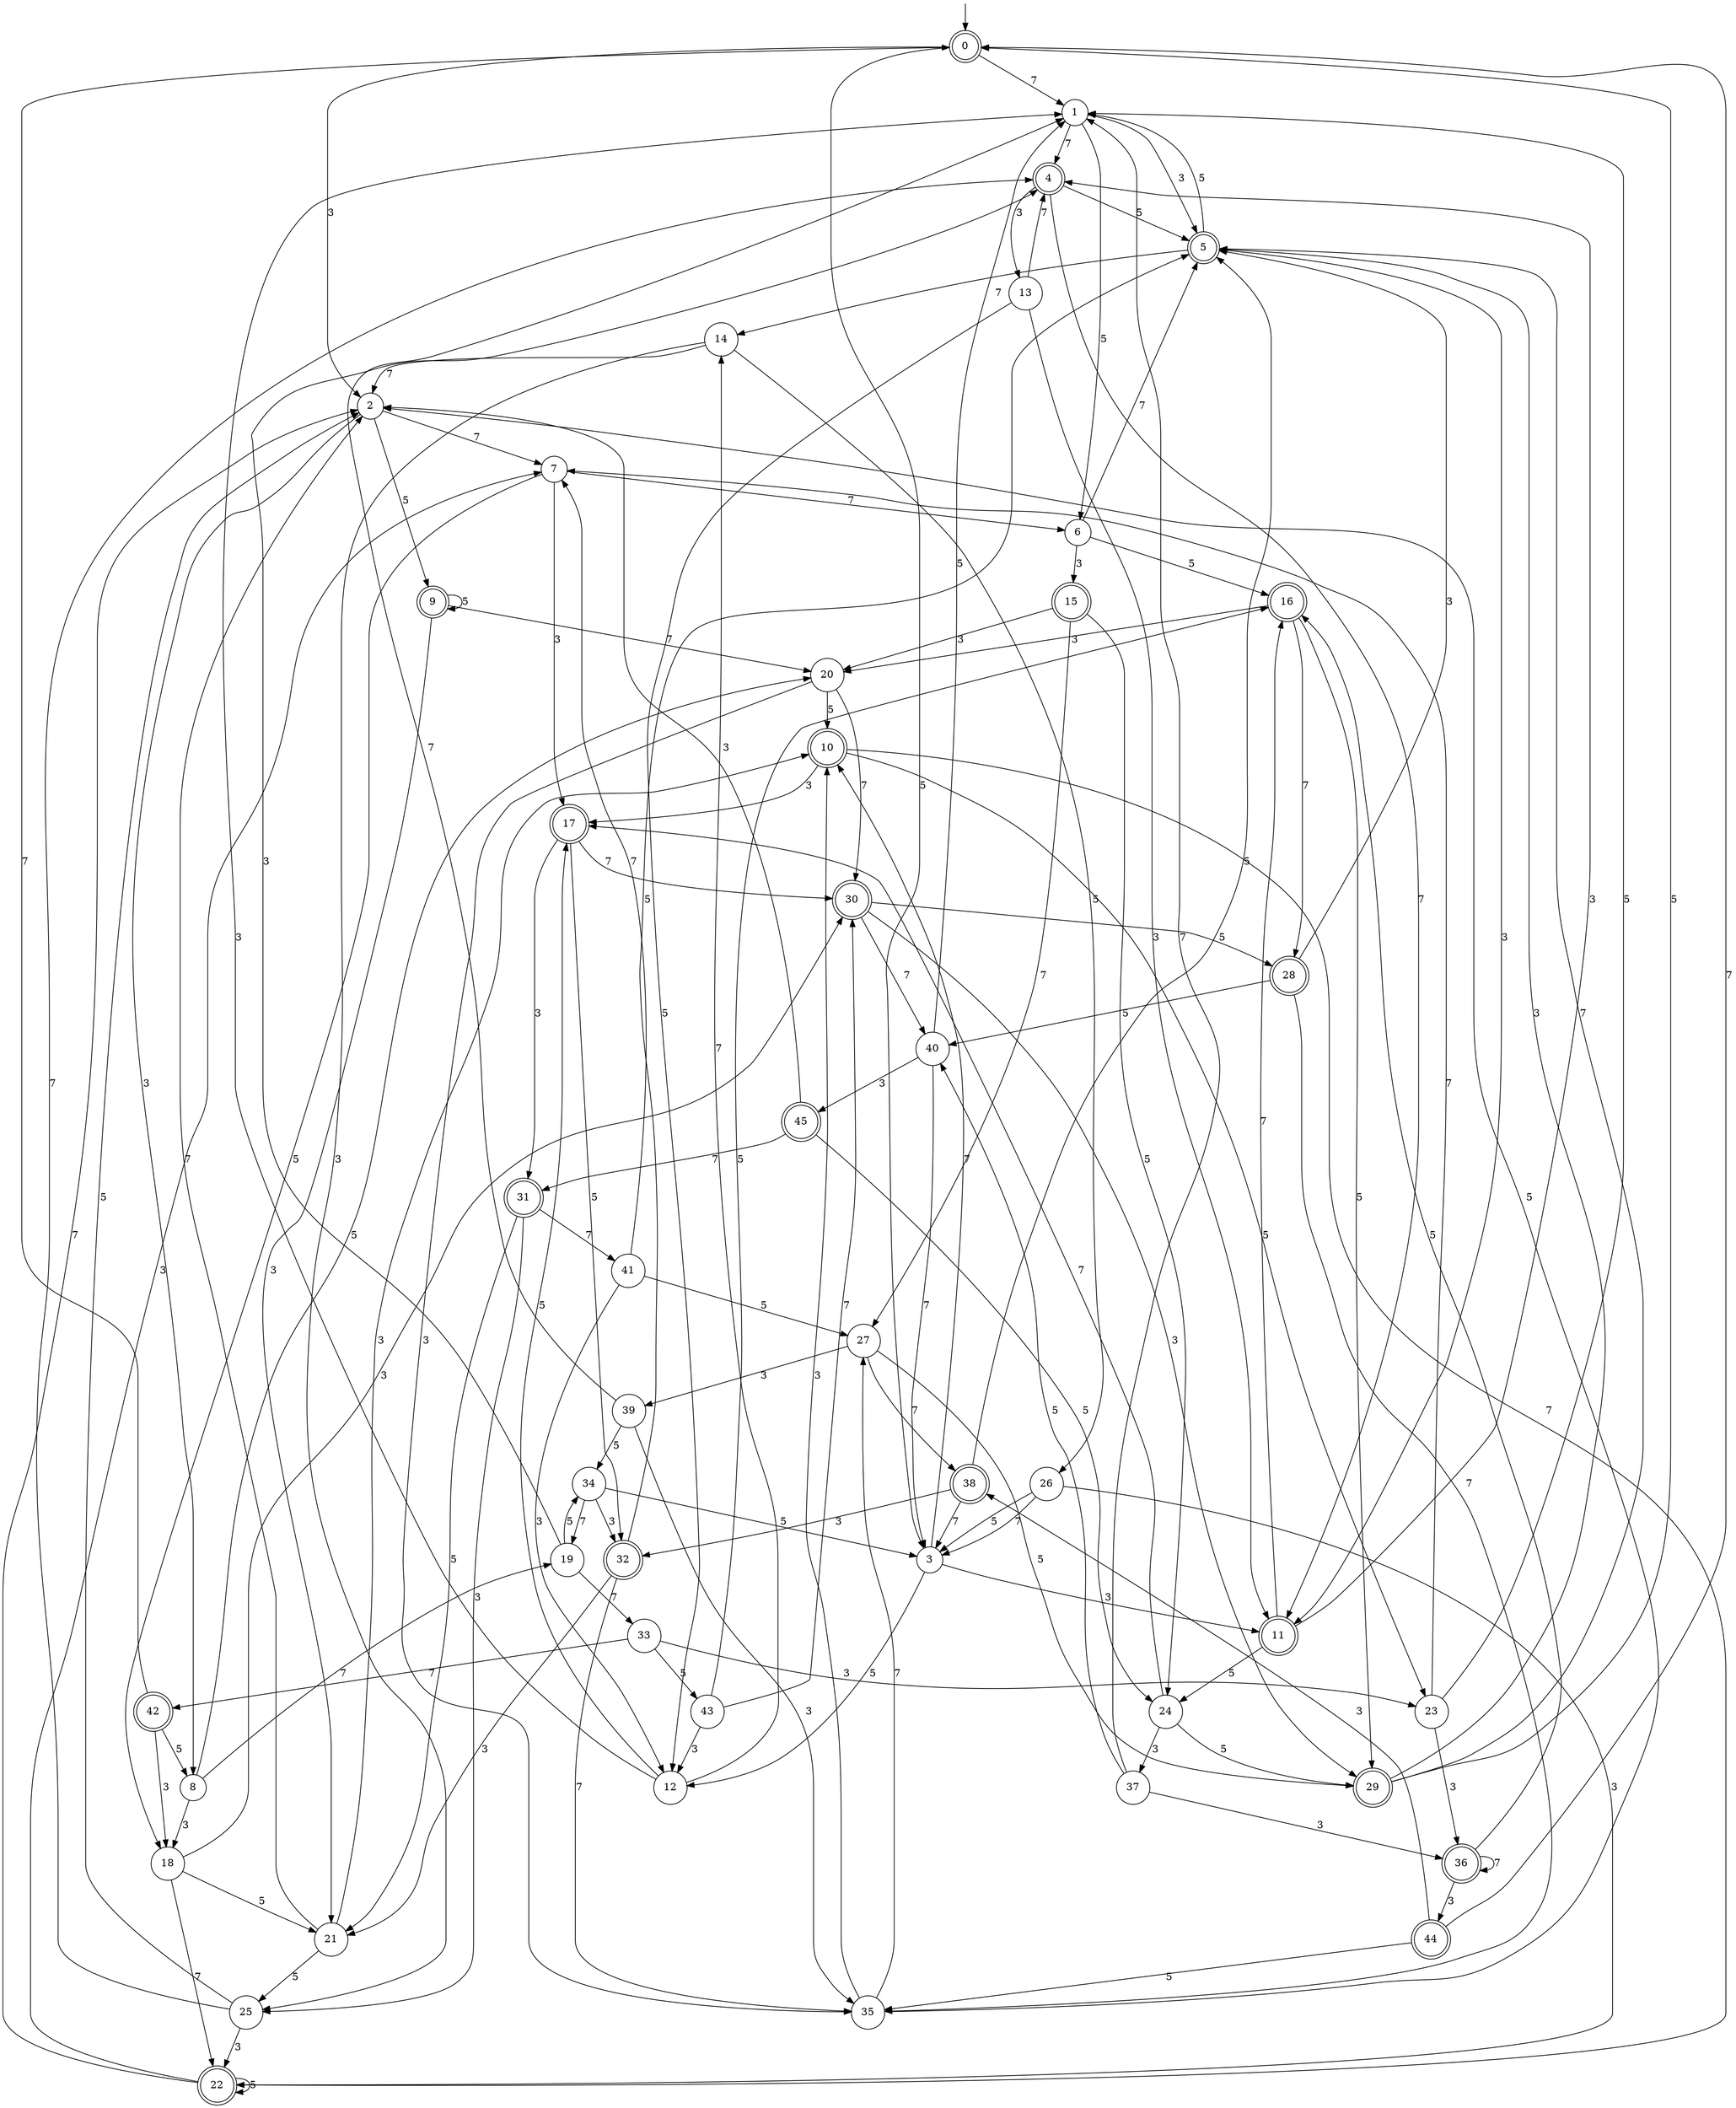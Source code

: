 digraph g {

	s0 [shape="doublecircle" label="0"];
	s1 [shape="circle" label="1"];
	s2 [shape="circle" label="2"];
	s3 [shape="circle" label="3"];
	s4 [shape="doublecircle" label="4"];
	s5 [shape="doublecircle" label="5"];
	s6 [shape="circle" label="6"];
	s7 [shape="circle" label="7"];
	s8 [shape="circle" label="8"];
	s9 [shape="doublecircle" label="9"];
	s10 [shape="doublecircle" label="10"];
	s11 [shape="doublecircle" label="11"];
	s12 [shape="circle" label="12"];
	s13 [shape="circle" label="13"];
	s14 [shape="circle" label="14"];
	s15 [shape="doublecircle" label="15"];
	s16 [shape="doublecircle" label="16"];
	s17 [shape="doublecircle" label="17"];
	s18 [shape="circle" label="18"];
	s19 [shape="circle" label="19"];
	s20 [shape="circle" label="20"];
	s21 [shape="circle" label="21"];
	s22 [shape="doublecircle" label="22"];
	s23 [shape="circle" label="23"];
	s24 [shape="circle" label="24"];
	s25 [shape="circle" label="25"];
	s26 [shape="circle" label="26"];
	s27 [shape="circle" label="27"];
	s28 [shape="doublecircle" label="28"];
	s29 [shape="doublecircle" label="29"];
	s30 [shape="doublecircle" label="30"];
	s31 [shape="doublecircle" label="31"];
	s32 [shape="doublecircle" label="32"];
	s33 [shape="circle" label="33"];
	s34 [shape="circle" label="34"];
	s35 [shape="circle" label="35"];
	s36 [shape="doublecircle" label="36"];
	s37 [shape="circle" label="37"];
	s38 [shape="doublecircle" label="38"];
	s39 [shape="circle" label="39"];
	s40 [shape="circle" label="40"];
	s41 [shape="circle" label="41"];
	s42 [shape="doublecircle" label="42"];
	s43 [shape="circle" label="43"];
	s44 [shape="doublecircle" label="44"];
	s45 [shape="doublecircle" label="45"];
	s0 -> s1 [label="7"];
	s0 -> s2 [label="3"];
	s0 -> s3 [label="5"];
	s1 -> s4 [label="7"];
	s1 -> s5 [label="3"];
	s1 -> s6 [label="5"];
	s2 -> s7 [label="7"];
	s2 -> s8 [label="3"];
	s2 -> s9 [label="5"];
	s3 -> s10 [label="7"];
	s3 -> s11 [label="3"];
	s3 -> s12 [label="5"];
	s4 -> s11 [label="7"];
	s4 -> s13 [label="3"];
	s4 -> s5 [label="5"];
	s5 -> s14 [label="7"];
	s5 -> s11 [label="3"];
	s5 -> s1 [label="5"];
	s6 -> s5 [label="7"];
	s6 -> s15 [label="3"];
	s6 -> s16 [label="5"];
	s7 -> s6 [label="7"];
	s7 -> s17 [label="3"];
	s7 -> s18 [label="5"];
	s8 -> s19 [label="7"];
	s8 -> s18 [label="3"];
	s8 -> s20 [label="5"];
	s9 -> s20 [label="7"];
	s9 -> s21 [label="3"];
	s9 -> s9 [label="5"];
	s10 -> s22 [label="7"];
	s10 -> s17 [label="3"];
	s10 -> s23 [label="5"];
	s11 -> s16 [label="7"];
	s11 -> s4 [label="3"];
	s11 -> s24 [label="5"];
	s12 -> s14 [label="7"];
	s12 -> s1 [label="3"];
	s12 -> s17 [label="5"];
	s13 -> s4 [label="7"];
	s13 -> s11 [label="3"];
	s13 -> s12 [label="5"];
	s14 -> s2 [label="7"];
	s14 -> s25 [label="3"];
	s14 -> s26 [label="5"];
	s15 -> s27 [label="7"];
	s15 -> s20 [label="3"];
	s15 -> s24 [label="5"];
	s16 -> s28 [label="7"];
	s16 -> s20 [label="3"];
	s16 -> s29 [label="5"];
	s17 -> s30 [label="7"];
	s17 -> s31 [label="3"];
	s17 -> s32 [label="5"];
	s18 -> s22 [label="7"];
	s18 -> s30 [label="3"];
	s18 -> s21 [label="5"];
	s19 -> s33 [label="7"];
	s19 -> s4 [label="3"];
	s19 -> s34 [label="5"];
	s20 -> s30 [label="7"];
	s20 -> s35 [label="3"];
	s20 -> s10 [label="5"];
	s21 -> s2 [label="7"];
	s21 -> s10 [label="3"];
	s21 -> s25 [label="5"];
	s22 -> s2 [label="7"];
	s22 -> s7 [label="3"];
	s22 -> s22 [label="5"];
	s23 -> s7 [label="7"];
	s23 -> s36 [label="3"];
	s23 -> s1 [label="5"];
	s24 -> s17 [label="7"];
	s24 -> s37 [label="3"];
	s24 -> s29 [label="5"];
	s25 -> s4 [label="7"];
	s25 -> s22 [label="3"];
	s25 -> s2 [label="5"];
	s26 -> s3 [label="7"];
	s26 -> s22 [label="3"];
	s26 -> s3 [label="5"];
	s27 -> s38 [label="7"];
	s27 -> s39 [label="3"];
	s27 -> s29 [label="5"];
	s28 -> s35 [label="7"];
	s28 -> s5 [label="3"];
	s28 -> s40 [label="5"];
	s29 -> s5 [label="7"];
	s29 -> s5 [label="3"];
	s29 -> s0 [label="5"];
	s30 -> s40 [label="7"];
	s30 -> s29 [label="3"];
	s30 -> s28 [label="5"];
	s31 -> s41 [label="7"];
	s31 -> s25 [label="3"];
	s31 -> s21 [label="5"];
	s32 -> s35 [label="7"];
	s32 -> s21 [label="3"];
	s32 -> s5 [label="5"];
	s33 -> s42 [label="7"];
	s33 -> s23 [label="3"];
	s33 -> s43 [label="5"];
	s34 -> s19 [label="7"];
	s34 -> s32 [label="3"];
	s34 -> s3 [label="5"];
	s35 -> s27 [label="7"];
	s35 -> s10 [label="3"];
	s35 -> s2 [label="5"];
	s36 -> s36 [label="7"];
	s36 -> s44 [label="3"];
	s36 -> s16 [label="5"];
	s37 -> s1 [label="7"];
	s37 -> s36 [label="3"];
	s37 -> s40 [label="5"];
	s38 -> s3 [label="7"];
	s38 -> s32 [label="3"];
	s38 -> s5 [label="5"];
	s39 -> s1 [label="7"];
	s39 -> s35 [label="3"];
	s39 -> s34 [label="5"];
	s40 -> s3 [label="7"];
	s40 -> s45 [label="3"];
	s40 -> s1 [label="5"];
	s41 -> s7 [label="7"];
	s41 -> s12 [label="3"];
	s41 -> s27 [label="5"];
	s42 -> s0 [label="7"];
	s42 -> s18 [label="3"];
	s42 -> s8 [label="5"];
	s43 -> s30 [label="7"];
	s43 -> s12 [label="3"];
	s43 -> s16 [label="5"];
	s44 -> s0 [label="7"];
	s44 -> s38 [label="3"];
	s44 -> s35 [label="5"];
	s45 -> s31 [label="7"];
	s45 -> s2 [label="3"];
	s45 -> s24 [label="5"];

__start0 [label="" shape="none" width="0" height="0"];
__start0 -> s0;

}

